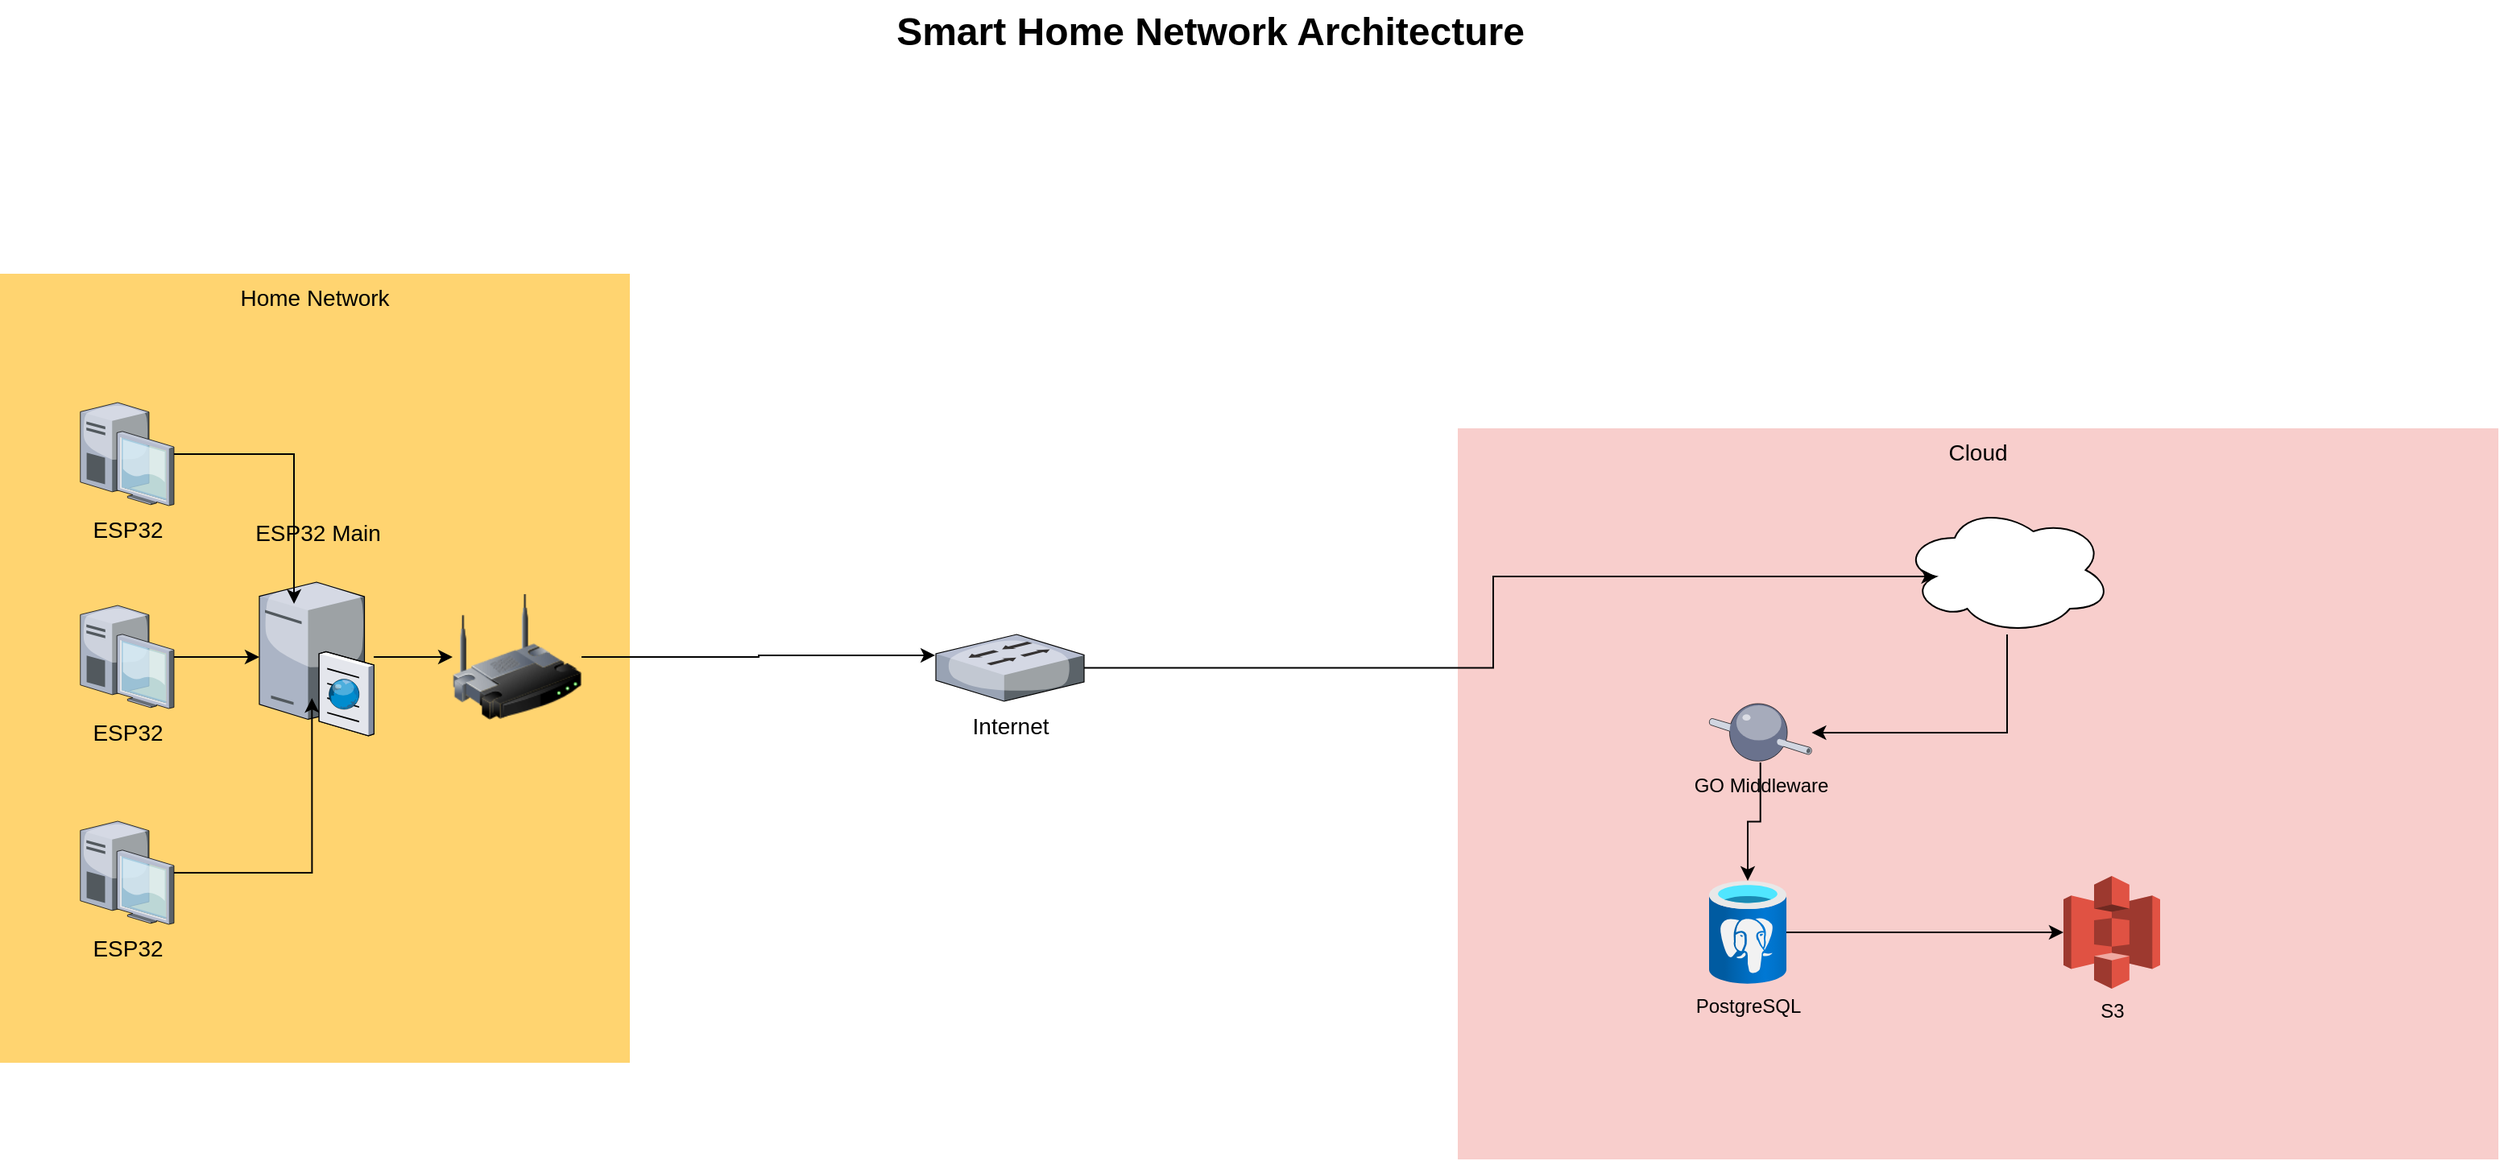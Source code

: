 <mxfile version="26.1.1">
  <diagram name="Page-1" id="e3a06f82-3646-2815-327d-82caf3d4e204">
    <mxGraphModel dx="1223" dy="740" grid="1" gridSize="10" guides="1" tooltips="1" connect="1" arrows="1" fold="1" page="1" pageScale="1.5" pageWidth="1169" pageHeight="826" background="none" math="0" shadow="0">
      <root>
        <mxCell id="0" style=";html=1;" />
        <mxCell id="1" style=";html=1;" parent="0" />
        <mxCell id="6a7d8f32e03d9370-61" value="Cloud&lt;div&gt;&lt;br&gt;&lt;/div&gt;" style="whiteSpace=wrap;html=1;fillColor=#f8cecc;fontSize=14;strokeColor=none;verticalAlign=top;" parent="1" vertex="1">
          <mxGeometry x="1084" y="296" width="646" height="454" as="geometry" />
        </mxCell>
        <mxCell id="6a7d8f32e03d9370-57" value="Home Network&lt;div&gt;&lt;br&gt;&lt;/div&gt;" style="whiteSpace=wrap;html=1;fillColor=#FFD470;gradientColor=none;fontSize=14;strokeColor=none;verticalAlign=top;" parent="1" vertex="1">
          <mxGeometry x="179" y="200" width="391" height="490" as="geometry" />
        </mxCell>
        <mxCell id="6a7d8f32e03d9370-5" value="ESP32&lt;div&gt;&lt;span style=&quot;color: rgba(0, 0, 0, 0); font-family: monospace; font-size: 0px; text-align: start;&quot;&gt;%3CmxGraphModel%3E%3Croot%3E%3CmxCell%20id%3D%220%22%2F%3E%3CmxCell%20id%3D%221%22%20parent%3D%220%22%2F%3E%3CmxCell%20id%3D%222%22%20value%3D%22%22%20style%3D%22verticalLabelPosition%3Dbottom%3Baspect%3Dfixed%3Bhtml%3D1%3BverticalAlign%3Dtop%3BstrokeColor%3Dnone%3Bshape%3Dmxgraph.citrix.router%3BfillColor%3D%2366B2FF%3BgradientColor%3D%230066CC%3BfontSize%3D14%3B%22%20vertex%3D%221%22%20parent%3D%221%22%3E%3CmxGeometry%20x%3D%22973%22%20y%3D%22587%22%20width%3D%2255%22%20height%3D%2236.5%22%20as%3D%22geometry%22%2F%3E%3C%2FmxCell%3E%3C%2Froot%3E%3C%2FmxGraphModel%3E&lt;/span&gt;&lt;/div&gt;" style="verticalLabelPosition=bottom;aspect=fixed;html=1;verticalAlign=top;strokeColor=none;shape=mxgraph.citrix.desktop;fillColor=#66B2FF;gradientColor=#0066CC;fontSize=14;" parent="1" vertex="1">
          <mxGeometry x="228.88" y="280" width="58.12" height="64" as="geometry" />
        </mxCell>
        <mxCell id="WH3Z8iq9MhjqzpwR51nj-8" value="" style="edgeStyle=orthogonalEdgeStyle;rounded=0;orthogonalLoop=1;jettySize=auto;html=1;" parent="1" source="6a7d8f32e03d9370-15" target="WH3Z8iq9MhjqzpwR51nj-7" edge="1">
          <mxGeometry relative="1" as="geometry" />
        </mxCell>
        <mxCell id="6a7d8f32e03d9370-15" value="ESP32 Main&lt;div&gt;&lt;br&gt;&lt;/div&gt;" style="verticalLabelPosition=top;aspect=fixed;html=1;verticalAlign=bottom;strokeColor=none;shape=mxgraph.citrix.cache_server;fillColor=#66B2FF;gradientColor=#0066CC;fontSize=14;labelPosition=center;align=center;" parent="1" vertex="1">
          <mxGeometry x="340" y="389.25" width="71" height="97.5" as="geometry" />
        </mxCell>
        <mxCell id="6a7d8f32e03d9370-62" value="Smart Home Network Architecture" style="text;strokeColor=none;fillColor=none;html=1;fontSize=24;fontStyle=1;verticalAlign=middle;align=center;" parent="1" vertex="1">
          <mxGeometry x="499" y="30" width="861" height="40" as="geometry" />
        </mxCell>
        <mxCell id="WH3Z8iq9MhjqzpwR51nj-3" value="" style="edgeStyle=orthogonalEdgeStyle;rounded=0;orthogonalLoop=1;jettySize=auto;html=1;" parent="1" source="WH3Z8iq9MhjqzpwR51nj-1" target="6a7d8f32e03d9370-15" edge="1">
          <mxGeometry relative="1" as="geometry" />
        </mxCell>
        <mxCell id="WH3Z8iq9MhjqzpwR51nj-1" value="ESP32&lt;div&gt;&lt;span style=&quot;color: rgba(0, 0, 0, 0); font-family: monospace; font-size: 0px; text-align: start;&quot;&gt;%3CmxGraphModel%3E%3Croot%3E%3CmxCell%20id%3D%220%22%2F%3E%3CmxCell%20id%3D%221%22%20parent%3D%220%22%2F%3E%3CmxCell%20id%3D%222%22%20value%3D%22%22%20style%3D%22verticalLabelPosition%3Dbottom%3Baspect%3Dfixed%3Bhtml%3D1%3BverticalAlign%3Dtop%3BstrokeColor%3Dnone%3Bshape%3Dmxgraph.citrix.router%3BfillColor%3D%2366B2FF%3BgradientColor%3D%230066CC%3BfontSize%3D14%3B%22%20vertex%3D%221%22%20parent%3D%221%22%3E%3CmxGeometry%20x%3D%22973%22%20y%3D%22587%22%20width%3D%2255%22%20height%3D%2236.5%22%20as%3D%22geometry%22%2F%3E%3C%2FmxCell%3E%3C%2Froot%3E%3C%2FmxGraphModel%3E&lt;/span&gt;&lt;/div&gt;" style="verticalLabelPosition=bottom;aspect=fixed;html=1;verticalAlign=top;strokeColor=none;shape=mxgraph.citrix.desktop;fillColor=#66B2FF;gradientColor=#0066CC;fontSize=14;" parent="1" vertex="1">
          <mxGeometry x="228.88" y="406" width="58.12" height="64" as="geometry" />
        </mxCell>
        <mxCell id="WH3Z8iq9MhjqzpwR51nj-2" value="ESP32&lt;div&gt;&lt;span style=&quot;color: rgba(0, 0, 0, 0); font-family: monospace; font-size: 0px; text-align: start;&quot;&gt;%3CmxGraphModel%3E%3Croot%3E%3CmxCell%20id%3D%220%22%2F%3E%3CmxCell%20id%3D%221%22%20parent%3D%220%22%2F%3E%3CmxCell%20id%3D%222%22%20value%3D%22%22%20style%3D%22verticalLabelPosition%3Dbottom%3Baspect%3Dfixed%3Bhtml%3D1%3BverticalAlign%3Dtop%3BstrokeColor%3Dnone%3Bshape%3Dmxgraph.citrix.router%3BfillColor%3D%2366B2FF%3BgradientColor%3D%230066CC%3BfontSize%3D14%3B%22%20vertex%3D%221%22%20parent%3D%221%22%3E%3CmxGeometry%20x%3D%22973%22%20y%3D%22587%22%20width%3D%2255%22%20height%3D%2236.5%22%20as%3D%22geometry%22%2F%3E%3C%2FmxCell%3E%3C%2Froot%3E%3C%2FmxGraphModel%3E&lt;/span&gt;&lt;/div&gt;" style="verticalLabelPosition=bottom;aspect=fixed;html=1;verticalAlign=top;strokeColor=none;shape=mxgraph.citrix.desktop;fillColor=#66B2FF;gradientColor=#0066CC;fontSize=14;" parent="1" vertex="1">
          <mxGeometry x="228.88" y="540" width="58.12" height="64" as="geometry" />
        </mxCell>
        <mxCell id="WH3Z8iq9MhjqzpwR51nj-4" style="edgeStyle=orthogonalEdgeStyle;rounded=0;orthogonalLoop=1;jettySize=auto;html=1;entryX=0.303;entryY=0.161;entryDx=0;entryDy=0;entryPerimeter=0;" parent="1" source="6a7d8f32e03d9370-5" target="6a7d8f32e03d9370-15" edge="1">
          <mxGeometry relative="1" as="geometry" />
        </mxCell>
        <mxCell id="WH3Z8iq9MhjqzpwR51nj-5" style="edgeStyle=orthogonalEdgeStyle;rounded=0;orthogonalLoop=1;jettySize=auto;html=1;entryX=0.46;entryY=0.762;entryDx=0;entryDy=0;entryPerimeter=0;" parent="1" source="WH3Z8iq9MhjqzpwR51nj-2" target="6a7d8f32e03d9370-15" edge="1">
          <mxGeometry relative="1" as="geometry" />
        </mxCell>
        <mxCell id="WH3Z8iq9MhjqzpwR51nj-7" value="" style="image;html=1;image=img/lib/clip_art/networking/Wireless_Router_128x128.png" parent="1" vertex="1">
          <mxGeometry x="460" y="398" width="80" height="80" as="geometry" />
        </mxCell>
        <mxCell id="1lhfneodJTr9jjZXEEwc-1" value="Internet&lt;div&gt;&lt;br&gt;&lt;/div&gt;" style="verticalLabelPosition=bottom;aspect=fixed;html=1;verticalAlign=top;strokeColor=none;shape=mxgraph.citrix.switch;fillColor=#66B2FF;gradientColor=#0066CC;fontSize=14;" vertex="1" parent="1">
          <mxGeometry x="760" y="424" width="92" height="41.5" as="geometry" />
        </mxCell>
        <mxCell id="1lhfneodJTr9jjZXEEwc-2" value="" style="ellipse;shape=cloud;whiteSpace=wrap;html=1;" vertex="1" parent="1">
          <mxGeometry x="1360" y="344" width="130" height="80" as="geometry" />
        </mxCell>
        <mxCell id="1lhfneodJTr9jjZXEEwc-4" style="edgeStyle=orthogonalEdgeStyle;rounded=0;orthogonalLoop=1;jettySize=auto;html=1;entryX=-0.005;entryY=0.313;entryDx=0;entryDy=0;entryPerimeter=0;" edge="1" parent="1" source="WH3Z8iq9MhjqzpwR51nj-7" target="1lhfneodJTr9jjZXEEwc-1">
          <mxGeometry relative="1" as="geometry" />
        </mxCell>
        <mxCell id="1lhfneodJTr9jjZXEEwc-5" style="edgeStyle=orthogonalEdgeStyle;rounded=0;orthogonalLoop=1;jettySize=auto;html=1;entryX=0.16;entryY=0.55;entryDx=0;entryDy=0;entryPerimeter=0;" edge="1" parent="1" source="1lhfneodJTr9jjZXEEwc-1" target="1lhfneodJTr9jjZXEEwc-2">
          <mxGeometry relative="1" as="geometry" />
        </mxCell>
        <mxCell id="1lhfneodJTr9jjZXEEwc-11" style="edgeStyle=orthogonalEdgeStyle;rounded=0;orthogonalLoop=1;jettySize=auto;html=1;" edge="1" parent="1" source="1lhfneodJTr9jjZXEEwc-6" target="1lhfneodJTr9jjZXEEwc-7">
          <mxGeometry relative="1" as="geometry" />
        </mxCell>
        <mxCell id="1lhfneodJTr9jjZXEEwc-6" value="PostgreSQL&lt;div&gt;&lt;br&gt;&lt;/div&gt;" style="image;aspect=fixed;html=1;points=[];align=center;fontSize=12;image=img/lib/azure2/databases/Azure_Database_PostgreSQL_Server.svg;labelBackgroundColor=none;" vertex="1" parent="1">
          <mxGeometry x="1240" y="577" width="48" height="64" as="geometry" />
        </mxCell>
        <mxCell id="1lhfneodJTr9jjZXEEwc-7" value="S3&lt;div&gt;&lt;br&gt;&lt;/div&gt;" style="outlineConnect=0;dashed=0;verticalLabelPosition=bottom;verticalAlign=top;align=center;html=1;shape=mxgraph.aws3.s3;fillColor=#E05243;gradientColor=none;" vertex="1" parent="1">
          <mxGeometry x="1460" y="574" width="60" height="70" as="geometry" />
        </mxCell>
        <mxCell id="1lhfneodJTr9jjZXEEwc-10" value="" style="edgeStyle=orthogonalEdgeStyle;rounded=0;orthogonalLoop=1;jettySize=auto;html=1;" edge="1" parent="1" source="1lhfneodJTr9jjZXEEwc-8" target="1lhfneodJTr9jjZXEEwc-6">
          <mxGeometry relative="1" as="geometry" />
        </mxCell>
        <mxCell id="1lhfneodJTr9jjZXEEwc-8" value="GO Middleware&lt;div&gt;&lt;br&gt;&lt;/div&gt;" style="verticalLabelPosition=bottom;sketch=0;aspect=fixed;html=1;verticalAlign=top;strokeColor=none;align=center;outlineConnect=0;shape=mxgraph.citrix.middleware;" vertex="1" parent="1">
          <mxGeometry x="1240" y="465.5" width="63.71" height="38" as="geometry" />
        </mxCell>
        <mxCell id="1lhfneodJTr9jjZXEEwc-9" style="edgeStyle=orthogonalEdgeStyle;rounded=0;orthogonalLoop=1;jettySize=auto;html=1;" edge="1" parent="1" source="1lhfneodJTr9jjZXEEwc-2" target="1lhfneodJTr9jjZXEEwc-8">
          <mxGeometry relative="1" as="geometry">
            <Array as="points">
              <mxPoint x="1425" y="485" />
            </Array>
          </mxGeometry>
        </mxCell>
      </root>
    </mxGraphModel>
  </diagram>
</mxfile>

